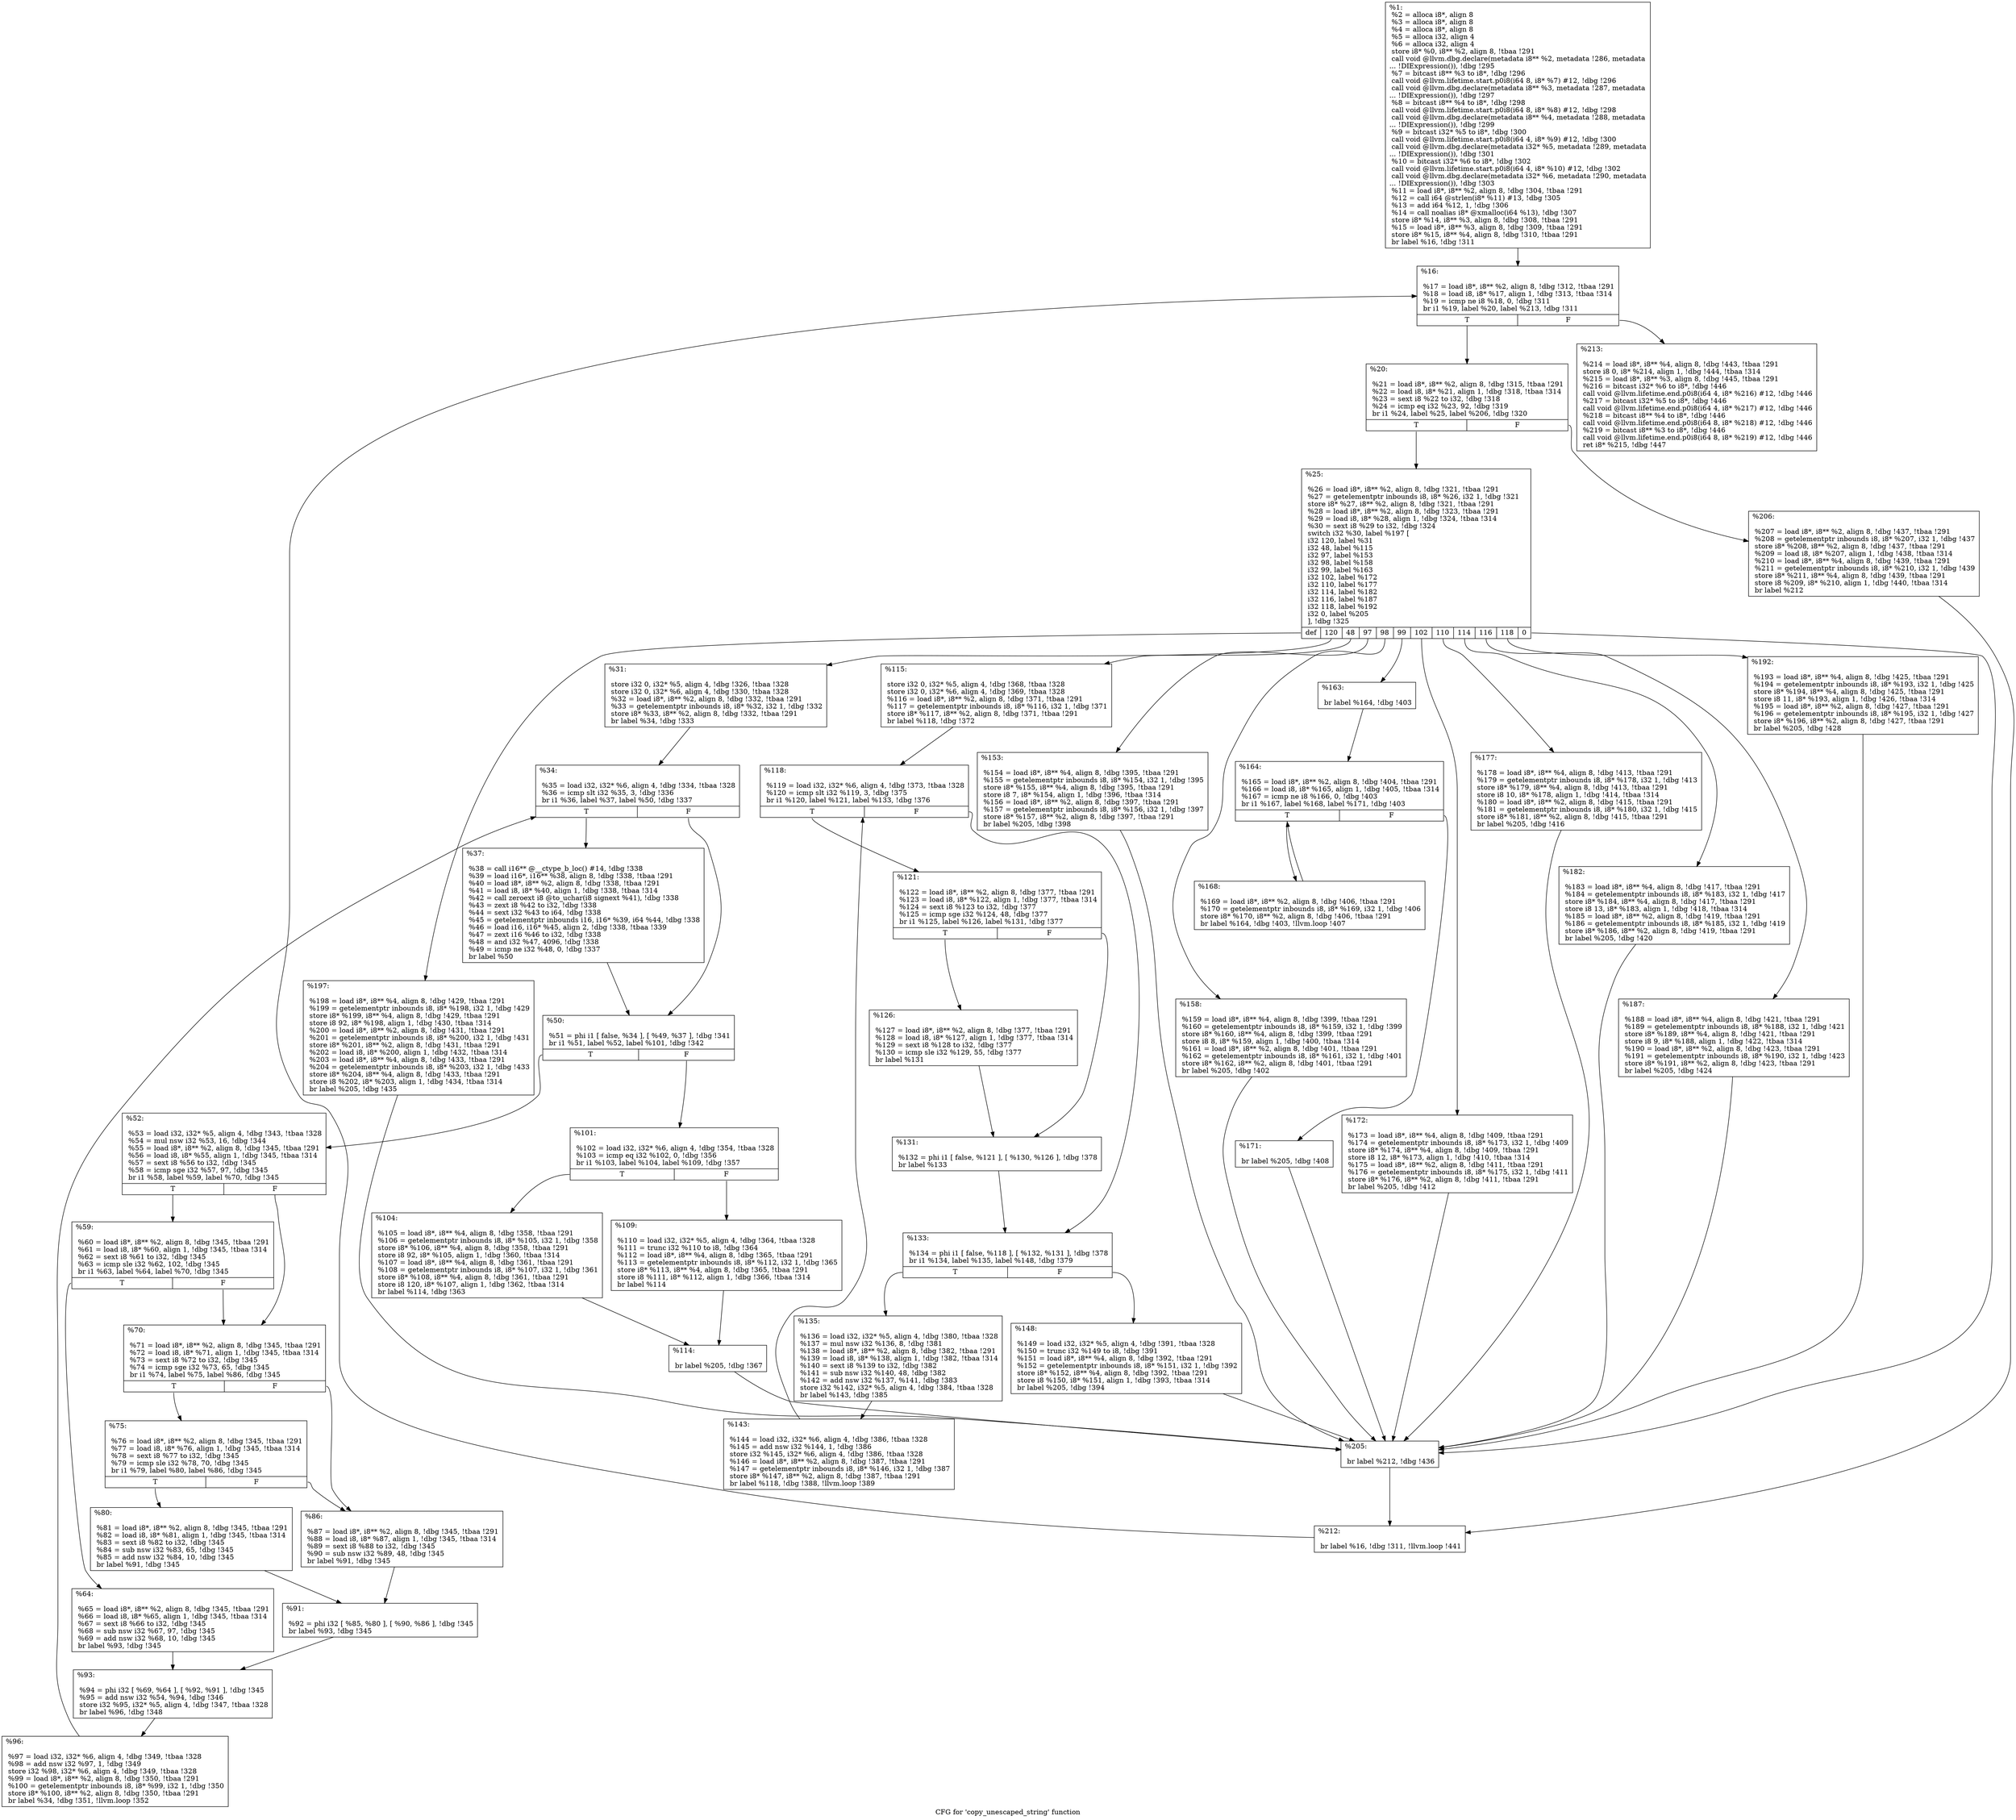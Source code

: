 digraph "CFG for 'copy_unescaped_string' function" {
	label="CFG for 'copy_unescaped_string' function";

	Node0x2258150 [shape=record,label="{%1:\l  %2 = alloca i8*, align 8\l  %3 = alloca i8*, align 8\l  %4 = alloca i8*, align 8\l  %5 = alloca i32, align 4\l  %6 = alloca i32, align 4\l  store i8* %0, i8** %2, align 8, !tbaa !291\l  call void @llvm.dbg.declare(metadata i8** %2, metadata !286, metadata\l... !DIExpression()), !dbg !295\l  %7 = bitcast i8** %3 to i8*, !dbg !296\l  call void @llvm.lifetime.start.p0i8(i64 8, i8* %7) #12, !dbg !296\l  call void @llvm.dbg.declare(metadata i8** %3, metadata !287, metadata\l... !DIExpression()), !dbg !297\l  %8 = bitcast i8** %4 to i8*, !dbg !298\l  call void @llvm.lifetime.start.p0i8(i64 8, i8* %8) #12, !dbg !298\l  call void @llvm.dbg.declare(metadata i8** %4, metadata !288, metadata\l... !DIExpression()), !dbg !299\l  %9 = bitcast i32* %5 to i8*, !dbg !300\l  call void @llvm.lifetime.start.p0i8(i64 4, i8* %9) #12, !dbg !300\l  call void @llvm.dbg.declare(metadata i32* %5, metadata !289, metadata\l... !DIExpression()), !dbg !301\l  %10 = bitcast i32* %6 to i8*, !dbg !302\l  call void @llvm.lifetime.start.p0i8(i64 4, i8* %10) #12, !dbg !302\l  call void @llvm.dbg.declare(metadata i32* %6, metadata !290, metadata\l... !DIExpression()), !dbg !303\l  %11 = load i8*, i8** %2, align 8, !dbg !304, !tbaa !291\l  %12 = call i64 @strlen(i8* %11) #13, !dbg !305\l  %13 = add i64 %12, 1, !dbg !306\l  %14 = call noalias i8* @xmalloc(i64 %13), !dbg !307\l  store i8* %14, i8** %3, align 8, !dbg !308, !tbaa !291\l  %15 = load i8*, i8** %3, align 8, !dbg !309, !tbaa !291\l  store i8* %15, i8** %4, align 8, !dbg !310, !tbaa !291\l  br label %16, !dbg !311\l}"];
	Node0x2258150 -> Node0x22390f0;
	Node0x22390f0 [shape=record,label="{%16:\l\l  %17 = load i8*, i8** %2, align 8, !dbg !312, !tbaa !291\l  %18 = load i8, i8* %17, align 1, !dbg !313, !tbaa !314\l  %19 = icmp ne i8 %18, 0, !dbg !311\l  br i1 %19, label %20, label %213, !dbg !311\l|{<s0>T|<s1>F}}"];
	Node0x22390f0:s0 -> Node0x2239140;
	Node0x22390f0:s1 -> Node0x2258380;
	Node0x2239140 [shape=record,label="{%20:\l\l  %21 = load i8*, i8** %2, align 8, !dbg !315, !tbaa !291\l  %22 = load i8, i8* %21, align 1, !dbg !318, !tbaa !314\l  %23 = sext i8 %22 to i32, !dbg !318\l  %24 = icmp eq i32 %23, 92, !dbg !319\l  br i1 %24, label %25, label %206, !dbg !320\l|{<s0>T|<s1>F}}"];
	Node0x2239140:s0 -> Node0x2239190;
	Node0x2239140:s1 -> Node0x22582e0;
	Node0x2239190 [shape=record,label="{%25:\l\l  %26 = load i8*, i8** %2, align 8, !dbg !321, !tbaa !291\l  %27 = getelementptr inbounds i8, i8* %26, i32 1, !dbg !321\l  store i8* %27, i8** %2, align 8, !dbg !321, !tbaa !291\l  %28 = load i8*, i8** %2, align 8, !dbg !323, !tbaa !291\l  %29 = load i8, i8* %28, align 1, !dbg !324, !tbaa !314\l  %30 = sext i8 %29 to i32, !dbg !324\l  switch i32 %30, label %197 [\l    i32 120, label %31\l    i32 48, label %115\l    i32 97, label %153\l    i32 98, label %158\l    i32 99, label %163\l    i32 102, label %172\l    i32 110, label %177\l    i32 114, label %182\l    i32 116, label %187\l    i32 118, label %192\l    i32 0, label %205\l  ], !dbg !325\l|{<s0>def|<s1>120|<s2>48|<s3>97|<s4>98|<s5>99|<s6>102|<s7>110|<s8>114|<s9>116|<s10>118|<s11>0}}"];
	Node0x2239190:s0 -> Node0x2258240;
	Node0x2239190:s1 -> Node0x22391e0;
	Node0x2239190:s2 -> Node0x2239780;
	Node0x2239190:s3 -> Node0x2239a50;
	Node0x2239190:s4 -> Node0x2239aa0;
	Node0x2239190:s5 -> Node0x2239af0;
	Node0x2239190:s6 -> Node0x2239c30;
	Node0x2239190:s7 -> Node0x2239c80;
	Node0x2239190:s8 -> Node0x2239cd0;
	Node0x2239190:s9 -> Node0x22581a0;
	Node0x2239190:s10 -> Node0x22581f0;
	Node0x2239190:s11 -> Node0x2258290;
	Node0x22391e0 [shape=record,label="{%31:\l\l  store i32 0, i32* %5, align 4, !dbg !326, !tbaa !328\l  store i32 0, i32* %6, align 4, !dbg !330, !tbaa !328\l  %32 = load i8*, i8** %2, align 8, !dbg !332, !tbaa !291\l  %33 = getelementptr inbounds i8, i8* %32, i32 1, !dbg !332\l  store i8* %33, i8** %2, align 8, !dbg !332, !tbaa !291\l  br label %34, !dbg !333\l}"];
	Node0x22391e0 -> Node0x2239230;
	Node0x2239230 [shape=record,label="{%34:\l\l  %35 = load i32, i32* %6, align 4, !dbg !334, !tbaa !328\l  %36 = icmp slt i32 %35, 3, !dbg !336\l  br i1 %36, label %37, label %50, !dbg !337\l|{<s0>T|<s1>F}}"];
	Node0x2239230:s0 -> Node0x2239280;
	Node0x2239230:s1 -> Node0x22392d0;
	Node0x2239280 [shape=record,label="{%37:\l\l  %38 = call i16** @__ctype_b_loc() #14, !dbg !338\l  %39 = load i16*, i16** %38, align 8, !dbg !338, !tbaa !291\l  %40 = load i8*, i8** %2, align 8, !dbg !338, !tbaa !291\l  %41 = load i8, i8* %40, align 1, !dbg !338, !tbaa !314\l  %42 = call zeroext i8 @to_uchar(i8 signext %41), !dbg !338\l  %43 = zext i8 %42 to i32, !dbg !338\l  %44 = sext i32 %43 to i64, !dbg !338\l  %45 = getelementptr inbounds i16, i16* %39, i64 %44, !dbg !338\l  %46 = load i16, i16* %45, align 2, !dbg !338, !tbaa !339\l  %47 = zext i16 %46 to i32, !dbg !338\l  %48 = and i32 %47, 4096, !dbg !338\l  %49 = icmp ne i32 %48, 0, !dbg !337\l  br label %50\l}"];
	Node0x2239280 -> Node0x22392d0;
	Node0x22392d0 [shape=record,label="{%50:\l\l  %51 = phi i1 [ false, %34 ], [ %49, %37 ], !dbg !341\l  br i1 %51, label %52, label %101, !dbg !342\l|{<s0>T|<s1>F}}"];
	Node0x22392d0:s0 -> Node0x2239320;
	Node0x22392d0:s1 -> Node0x2239640;
	Node0x2239320 [shape=record,label="{%52:\l\l  %53 = load i32, i32* %5, align 4, !dbg !343, !tbaa !328\l  %54 = mul nsw i32 %53, 16, !dbg !344\l  %55 = load i8*, i8** %2, align 8, !dbg !345, !tbaa !291\l  %56 = load i8, i8* %55, align 1, !dbg !345, !tbaa !314\l  %57 = sext i8 %56 to i32, !dbg !345\l  %58 = icmp sge i32 %57, 97, !dbg !345\l  br i1 %58, label %59, label %70, !dbg !345\l|{<s0>T|<s1>F}}"];
	Node0x2239320:s0 -> Node0x2239370;
	Node0x2239320:s1 -> Node0x2239410;
	Node0x2239370 [shape=record,label="{%59:\l\l  %60 = load i8*, i8** %2, align 8, !dbg !345, !tbaa !291\l  %61 = load i8, i8* %60, align 1, !dbg !345, !tbaa !314\l  %62 = sext i8 %61 to i32, !dbg !345\l  %63 = icmp sle i32 %62, 102, !dbg !345\l  br i1 %63, label %64, label %70, !dbg !345\l|{<s0>T|<s1>F}}"];
	Node0x2239370:s0 -> Node0x22393c0;
	Node0x2239370:s1 -> Node0x2239410;
	Node0x22393c0 [shape=record,label="{%64:\l\l  %65 = load i8*, i8** %2, align 8, !dbg !345, !tbaa !291\l  %66 = load i8, i8* %65, align 1, !dbg !345, !tbaa !314\l  %67 = sext i8 %66 to i32, !dbg !345\l  %68 = sub nsw i32 %67, 97, !dbg !345\l  %69 = add nsw i32 %68, 10, !dbg !345\l  br label %93, !dbg !345\l}"];
	Node0x22393c0 -> Node0x22395a0;
	Node0x2239410 [shape=record,label="{%70:\l\l  %71 = load i8*, i8** %2, align 8, !dbg !345, !tbaa !291\l  %72 = load i8, i8* %71, align 1, !dbg !345, !tbaa !314\l  %73 = sext i8 %72 to i32, !dbg !345\l  %74 = icmp sge i32 %73, 65, !dbg !345\l  br i1 %74, label %75, label %86, !dbg !345\l|{<s0>T|<s1>F}}"];
	Node0x2239410:s0 -> Node0x2239460;
	Node0x2239410:s1 -> Node0x2239500;
	Node0x2239460 [shape=record,label="{%75:\l\l  %76 = load i8*, i8** %2, align 8, !dbg !345, !tbaa !291\l  %77 = load i8, i8* %76, align 1, !dbg !345, !tbaa !314\l  %78 = sext i8 %77 to i32, !dbg !345\l  %79 = icmp sle i32 %78, 70, !dbg !345\l  br i1 %79, label %80, label %86, !dbg !345\l|{<s0>T|<s1>F}}"];
	Node0x2239460:s0 -> Node0x22394b0;
	Node0x2239460:s1 -> Node0x2239500;
	Node0x22394b0 [shape=record,label="{%80:\l\l  %81 = load i8*, i8** %2, align 8, !dbg !345, !tbaa !291\l  %82 = load i8, i8* %81, align 1, !dbg !345, !tbaa !314\l  %83 = sext i8 %82 to i32, !dbg !345\l  %84 = sub nsw i32 %83, 65, !dbg !345\l  %85 = add nsw i32 %84, 10, !dbg !345\l  br label %91, !dbg !345\l}"];
	Node0x22394b0 -> Node0x2239550;
	Node0x2239500 [shape=record,label="{%86:\l\l  %87 = load i8*, i8** %2, align 8, !dbg !345, !tbaa !291\l  %88 = load i8, i8* %87, align 1, !dbg !345, !tbaa !314\l  %89 = sext i8 %88 to i32, !dbg !345\l  %90 = sub nsw i32 %89, 48, !dbg !345\l  br label %91, !dbg !345\l}"];
	Node0x2239500 -> Node0x2239550;
	Node0x2239550 [shape=record,label="{%91:\l\l  %92 = phi i32 [ %85, %80 ], [ %90, %86 ], !dbg !345\l  br label %93, !dbg !345\l}"];
	Node0x2239550 -> Node0x22395a0;
	Node0x22395a0 [shape=record,label="{%93:\l\l  %94 = phi i32 [ %69, %64 ], [ %92, %91 ], !dbg !345\l  %95 = add nsw i32 %54, %94, !dbg !346\l  store i32 %95, i32* %5, align 4, !dbg !347, !tbaa !328\l  br label %96, !dbg !348\l}"];
	Node0x22395a0 -> Node0x22395f0;
	Node0x22395f0 [shape=record,label="{%96:\l\l  %97 = load i32, i32* %6, align 4, !dbg !349, !tbaa !328\l  %98 = add nsw i32 %97, 1, !dbg !349\l  store i32 %98, i32* %6, align 4, !dbg !349, !tbaa !328\l  %99 = load i8*, i8** %2, align 8, !dbg !350, !tbaa !291\l  %100 = getelementptr inbounds i8, i8* %99, i32 1, !dbg !350\l  store i8* %100, i8** %2, align 8, !dbg !350, !tbaa !291\l  br label %34, !dbg !351, !llvm.loop !352\l}"];
	Node0x22395f0 -> Node0x2239230;
	Node0x2239640 [shape=record,label="{%101:\l\l  %102 = load i32, i32* %6, align 4, !dbg !354, !tbaa !328\l  %103 = icmp eq i32 %102, 0, !dbg !356\l  br i1 %103, label %104, label %109, !dbg !357\l|{<s0>T|<s1>F}}"];
	Node0x2239640:s0 -> Node0x2239690;
	Node0x2239640:s1 -> Node0x22396e0;
	Node0x2239690 [shape=record,label="{%104:\l\l  %105 = load i8*, i8** %4, align 8, !dbg !358, !tbaa !291\l  %106 = getelementptr inbounds i8, i8* %105, i32 1, !dbg !358\l  store i8* %106, i8** %4, align 8, !dbg !358, !tbaa !291\l  store i8 92, i8* %105, align 1, !dbg !360, !tbaa !314\l  %107 = load i8*, i8** %4, align 8, !dbg !361, !tbaa !291\l  %108 = getelementptr inbounds i8, i8* %107, i32 1, !dbg !361\l  store i8* %108, i8** %4, align 8, !dbg !361, !tbaa !291\l  store i8 120, i8* %107, align 1, !dbg !362, !tbaa !314\l  br label %114, !dbg !363\l}"];
	Node0x2239690 -> Node0x2239730;
	Node0x22396e0 [shape=record,label="{%109:\l\l  %110 = load i32, i32* %5, align 4, !dbg !364, !tbaa !328\l  %111 = trunc i32 %110 to i8, !dbg !364\l  %112 = load i8*, i8** %4, align 8, !dbg !365, !tbaa !291\l  %113 = getelementptr inbounds i8, i8* %112, i32 1, !dbg !365\l  store i8* %113, i8** %4, align 8, !dbg !365, !tbaa !291\l  store i8 %111, i8* %112, align 1, !dbg !366, !tbaa !314\l  br label %114\l}"];
	Node0x22396e0 -> Node0x2239730;
	Node0x2239730 [shape=record,label="{%114:\l\l  br label %205, !dbg !367\l}"];
	Node0x2239730 -> Node0x2258290;
	Node0x2239780 [shape=record,label="{%115:\l\l  store i32 0, i32* %5, align 4, !dbg !368, !tbaa !328\l  store i32 0, i32* %6, align 4, !dbg !369, !tbaa !328\l  %116 = load i8*, i8** %2, align 8, !dbg !371, !tbaa !291\l  %117 = getelementptr inbounds i8, i8* %116, i32 1, !dbg !371\l  store i8* %117, i8** %2, align 8, !dbg !371, !tbaa !291\l  br label %118, !dbg !372\l}"];
	Node0x2239780 -> Node0x22397d0;
	Node0x22397d0 [shape=record,label="{%118:\l\l  %119 = load i32, i32* %6, align 4, !dbg !373, !tbaa !328\l  %120 = icmp slt i32 %119, 3, !dbg !375\l  br i1 %120, label %121, label %133, !dbg !376\l|{<s0>T|<s1>F}}"];
	Node0x22397d0:s0 -> Node0x2239820;
	Node0x22397d0:s1 -> Node0x2239910;
	Node0x2239820 [shape=record,label="{%121:\l\l  %122 = load i8*, i8** %2, align 8, !dbg !377, !tbaa !291\l  %123 = load i8, i8* %122, align 1, !dbg !377, !tbaa !314\l  %124 = sext i8 %123 to i32, !dbg !377\l  %125 = icmp sge i32 %124, 48, !dbg !377\l  br i1 %125, label %126, label %131, !dbg !377\l|{<s0>T|<s1>F}}"];
	Node0x2239820:s0 -> Node0x2239870;
	Node0x2239820:s1 -> Node0x22398c0;
	Node0x2239870 [shape=record,label="{%126:\l\l  %127 = load i8*, i8** %2, align 8, !dbg !377, !tbaa !291\l  %128 = load i8, i8* %127, align 1, !dbg !377, !tbaa !314\l  %129 = sext i8 %128 to i32, !dbg !377\l  %130 = icmp sle i32 %129, 55, !dbg !377\l  br label %131\l}"];
	Node0x2239870 -> Node0x22398c0;
	Node0x22398c0 [shape=record,label="{%131:\l\l  %132 = phi i1 [ false, %121 ], [ %130, %126 ], !dbg !378\l  br label %133\l}"];
	Node0x22398c0 -> Node0x2239910;
	Node0x2239910 [shape=record,label="{%133:\l\l  %134 = phi i1 [ false, %118 ], [ %132, %131 ], !dbg !378\l  br i1 %134, label %135, label %148, !dbg !379\l|{<s0>T|<s1>F}}"];
	Node0x2239910:s0 -> Node0x2239960;
	Node0x2239910:s1 -> Node0x2239a00;
	Node0x2239960 [shape=record,label="{%135:\l\l  %136 = load i32, i32* %5, align 4, !dbg !380, !tbaa !328\l  %137 = mul nsw i32 %136, 8, !dbg !381\l  %138 = load i8*, i8** %2, align 8, !dbg !382, !tbaa !291\l  %139 = load i8, i8* %138, align 1, !dbg !382, !tbaa !314\l  %140 = sext i8 %139 to i32, !dbg !382\l  %141 = sub nsw i32 %140, 48, !dbg !382\l  %142 = add nsw i32 %137, %141, !dbg !383\l  store i32 %142, i32* %5, align 4, !dbg !384, !tbaa !328\l  br label %143, !dbg !385\l}"];
	Node0x2239960 -> Node0x22399b0;
	Node0x22399b0 [shape=record,label="{%143:\l\l  %144 = load i32, i32* %6, align 4, !dbg !386, !tbaa !328\l  %145 = add nsw i32 %144, 1, !dbg !386\l  store i32 %145, i32* %6, align 4, !dbg !386, !tbaa !328\l  %146 = load i8*, i8** %2, align 8, !dbg !387, !tbaa !291\l  %147 = getelementptr inbounds i8, i8* %146, i32 1, !dbg !387\l  store i8* %147, i8** %2, align 8, !dbg !387, !tbaa !291\l  br label %118, !dbg !388, !llvm.loop !389\l}"];
	Node0x22399b0 -> Node0x22397d0;
	Node0x2239a00 [shape=record,label="{%148:\l\l  %149 = load i32, i32* %5, align 4, !dbg !391, !tbaa !328\l  %150 = trunc i32 %149 to i8, !dbg !391\l  %151 = load i8*, i8** %4, align 8, !dbg !392, !tbaa !291\l  %152 = getelementptr inbounds i8, i8* %151, i32 1, !dbg !392\l  store i8* %152, i8** %4, align 8, !dbg !392, !tbaa !291\l  store i8 %150, i8* %151, align 1, !dbg !393, !tbaa !314\l  br label %205, !dbg !394\l}"];
	Node0x2239a00 -> Node0x2258290;
	Node0x2239a50 [shape=record,label="{%153:\l\l  %154 = load i8*, i8** %4, align 8, !dbg !395, !tbaa !291\l  %155 = getelementptr inbounds i8, i8* %154, i32 1, !dbg !395\l  store i8* %155, i8** %4, align 8, !dbg !395, !tbaa !291\l  store i8 7, i8* %154, align 1, !dbg !396, !tbaa !314\l  %156 = load i8*, i8** %2, align 8, !dbg !397, !tbaa !291\l  %157 = getelementptr inbounds i8, i8* %156, i32 1, !dbg !397\l  store i8* %157, i8** %2, align 8, !dbg !397, !tbaa !291\l  br label %205, !dbg !398\l}"];
	Node0x2239a50 -> Node0x2258290;
	Node0x2239aa0 [shape=record,label="{%158:\l\l  %159 = load i8*, i8** %4, align 8, !dbg !399, !tbaa !291\l  %160 = getelementptr inbounds i8, i8* %159, i32 1, !dbg !399\l  store i8* %160, i8** %4, align 8, !dbg !399, !tbaa !291\l  store i8 8, i8* %159, align 1, !dbg !400, !tbaa !314\l  %161 = load i8*, i8** %2, align 8, !dbg !401, !tbaa !291\l  %162 = getelementptr inbounds i8, i8* %161, i32 1, !dbg !401\l  store i8* %162, i8** %2, align 8, !dbg !401, !tbaa !291\l  br label %205, !dbg !402\l}"];
	Node0x2239aa0 -> Node0x2258290;
	Node0x2239af0 [shape=record,label="{%163:\l\l  br label %164, !dbg !403\l}"];
	Node0x2239af0 -> Node0x2239b40;
	Node0x2239b40 [shape=record,label="{%164:\l\l  %165 = load i8*, i8** %2, align 8, !dbg !404, !tbaa !291\l  %166 = load i8, i8* %165, align 1, !dbg !405, !tbaa !314\l  %167 = icmp ne i8 %166, 0, !dbg !403\l  br i1 %167, label %168, label %171, !dbg !403\l|{<s0>T|<s1>F}}"];
	Node0x2239b40:s0 -> Node0x2239b90;
	Node0x2239b40:s1 -> Node0x2239be0;
	Node0x2239b90 [shape=record,label="{%168:\l\l  %169 = load i8*, i8** %2, align 8, !dbg !406, !tbaa !291\l  %170 = getelementptr inbounds i8, i8* %169, i32 1, !dbg !406\l  store i8* %170, i8** %2, align 8, !dbg !406, !tbaa !291\l  br label %164, !dbg !403, !llvm.loop !407\l}"];
	Node0x2239b90 -> Node0x2239b40;
	Node0x2239be0 [shape=record,label="{%171:\l\l  br label %205, !dbg !408\l}"];
	Node0x2239be0 -> Node0x2258290;
	Node0x2239c30 [shape=record,label="{%172:\l\l  %173 = load i8*, i8** %4, align 8, !dbg !409, !tbaa !291\l  %174 = getelementptr inbounds i8, i8* %173, i32 1, !dbg !409\l  store i8* %174, i8** %4, align 8, !dbg !409, !tbaa !291\l  store i8 12, i8* %173, align 1, !dbg !410, !tbaa !314\l  %175 = load i8*, i8** %2, align 8, !dbg !411, !tbaa !291\l  %176 = getelementptr inbounds i8, i8* %175, i32 1, !dbg !411\l  store i8* %176, i8** %2, align 8, !dbg !411, !tbaa !291\l  br label %205, !dbg !412\l}"];
	Node0x2239c30 -> Node0x2258290;
	Node0x2239c80 [shape=record,label="{%177:\l\l  %178 = load i8*, i8** %4, align 8, !dbg !413, !tbaa !291\l  %179 = getelementptr inbounds i8, i8* %178, i32 1, !dbg !413\l  store i8* %179, i8** %4, align 8, !dbg !413, !tbaa !291\l  store i8 10, i8* %178, align 1, !dbg !414, !tbaa !314\l  %180 = load i8*, i8** %2, align 8, !dbg !415, !tbaa !291\l  %181 = getelementptr inbounds i8, i8* %180, i32 1, !dbg !415\l  store i8* %181, i8** %2, align 8, !dbg !415, !tbaa !291\l  br label %205, !dbg !416\l}"];
	Node0x2239c80 -> Node0x2258290;
	Node0x2239cd0 [shape=record,label="{%182:\l\l  %183 = load i8*, i8** %4, align 8, !dbg !417, !tbaa !291\l  %184 = getelementptr inbounds i8, i8* %183, i32 1, !dbg !417\l  store i8* %184, i8** %4, align 8, !dbg !417, !tbaa !291\l  store i8 13, i8* %183, align 1, !dbg !418, !tbaa !314\l  %185 = load i8*, i8** %2, align 8, !dbg !419, !tbaa !291\l  %186 = getelementptr inbounds i8, i8* %185, i32 1, !dbg !419\l  store i8* %186, i8** %2, align 8, !dbg !419, !tbaa !291\l  br label %205, !dbg !420\l}"];
	Node0x2239cd0 -> Node0x2258290;
	Node0x22581a0 [shape=record,label="{%187:\l\l  %188 = load i8*, i8** %4, align 8, !dbg !421, !tbaa !291\l  %189 = getelementptr inbounds i8, i8* %188, i32 1, !dbg !421\l  store i8* %189, i8** %4, align 8, !dbg !421, !tbaa !291\l  store i8 9, i8* %188, align 1, !dbg !422, !tbaa !314\l  %190 = load i8*, i8** %2, align 8, !dbg !423, !tbaa !291\l  %191 = getelementptr inbounds i8, i8* %190, i32 1, !dbg !423\l  store i8* %191, i8** %2, align 8, !dbg !423, !tbaa !291\l  br label %205, !dbg !424\l}"];
	Node0x22581a0 -> Node0x2258290;
	Node0x22581f0 [shape=record,label="{%192:\l\l  %193 = load i8*, i8** %4, align 8, !dbg !425, !tbaa !291\l  %194 = getelementptr inbounds i8, i8* %193, i32 1, !dbg !425\l  store i8* %194, i8** %4, align 8, !dbg !425, !tbaa !291\l  store i8 11, i8* %193, align 1, !dbg !426, !tbaa !314\l  %195 = load i8*, i8** %2, align 8, !dbg !427, !tbaa !291\l  %196 = getelementptr inbounds i8, i8* %195, i32 1, !dbg !427\l  store i8* %196, i8** %2, align 8, !dbg !427, !tbaa !291\l  br label %205, !dbg !428\l}"];
	Node0x22581f0 -> Node0x2258290;
	Node0x2258240 [shape=record,label="{%197:\l\l  %198 = load i8*, i8** %4, align 8, !dbg !429, !tbaa !291\l  %199 = getelementptr inbounds i8, i8* %198, i32 1, !dbg !429\l  store i8* %199, i8** %4, align 8, !dbg !429, !tbaa !291\l  store i8 92, i8* %198, align 1, !dbg !430, !tbaa !314\l  %200 = load i8*, i8** %2, align 8, !dbg !431, !tbaa !291\l  %201 = getelementptr inbounds i8, i8* %200, i32 1, !dbg !431\l  store i8* %201, i8** %2, align 8, !dbg !431, !tbaa !291\l  %202 = load i8, i8* %200, align 1, !dbg !432, !tbaa !314\l  %203 = load i8*, i8** %4, align 8, !dbg !433, !tbaa !291\l  %204 = getelementptr inbounds i8, i8* %203, i32 1, !dbg !433\l  store i8* %204, i8** %4, align 8, !dbg !433, !tbaa !291\l  store i8 %202, i8* %203, align 1, !dbg !434, !tbaa !314\l  br label %205, !dbg !435\l}"];
	Node0x2258240 -> Node0x2258290;
	Node0x2258290 [shape=record,label="{%205:\l\l  br label %212, !dbg !436\l}"];
	Node0x2258290 -> Node0x2258330;
	Node0x22582e0 [shape=record,label="{%206:\l\l  %207 = load i8*, i8** %2, align 8, !dbg !437, !tbaa !291\l  %208 = getelementptr inbounds i8, i8* %207, i32 1, !dbg !437\l  store i8* %208, i8** %2, align 8, !dbg !437, !tbaa !291\l  %209 = load i8, i8* %207, align 1, !dbg !438, !tbaa !314\l  %210 = load i8*, i8** %4, align 8, !dbg !439, !tbaa !291\l  %211 = getelementptr inbounds i8, i8* %210, i32 1, !dbg !439\l  store i8* %211, i8** %4, align 8, !dbg !439, !tbaa !291\l  store i8 %209, i8* %210, align 1, !dbg !440, !tbaa !314\l  br label %212\l}"];
	Node0x22582e0 -> Node0x2258330;
	Node0x2258330 [shape=record,label="{%212:\l\l  br label %16, !dbg !311, !llvm.loop !441\l}"];
	Node0x2258330 -> Node0x22390f0;
	Node0x2258380 [shape=record,label="{%213:\l\l  %214 = load i8*, i8** %4, align 8, !dbg !443, !tbaa !291\l  store i8 0, i8* %214, align 1, !dbg !444, !tbaa !314\l  %215 = load i8*, i8** %3, align 8, !dbg !445, !tbaa !291\l  %216 = bitcast i32* %6 to i8*, !dbg !446\l  call void @llvm.lifetime.end.p0i8(i64 4, i8* %216) #12, !dbg !446\l  %217 = bitcast i32* %5 to i8*, !dbg !446\l  call void @llvm.lifetime.end.p0i8(i64 4, i8* %217) #12, !dbg !446\l  %218 = bitcast i8** %4 to i8*, !dbg !446\l  call void @llvm.lifetime.end.p0i8(i64 8, i8* %218) #12, !dbg !446\l  %219 = bitcast i8** %3 to i8*, !dbg !446\l  call void @llvm.lifetime.end.p0i8(i64 8, i8* %219) #12, !dbg !446\l  ret i8* %215, !dbg !447\l}"];
}
